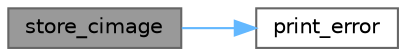 digraph "store_cimage"
{
 // LATEX_PDF_SIZE
  bgcolor="transparent";
  edge [fontname=Helvetica,fontsize=10,labelfontname=Helvetica,labelfontsize=10];
  node [fontname=Helvetica,fontsize=10,shape=box,height=0.2,width=0.4];
  rankdir="LR";
  Node1 [id="Node000001",label="store_cimage",height=0.2,width=0.4,color="gray40", fillcolor="grey60", style="filled", fontcolor="black",tooltip="Store a compressed .astc image."];
  Node1 -> Node2 [id="edge1_Node000001_Node000002",color="steelblue1",style="solid",tooltip=" "];
  Node2 [id="Node000002",label="print_error",height=0.2,width=0.4,color="grey40", fillcolor="white", style="filled",URL="$astcenccli__internal_8h.html#a699ebbd5f0143120e8ccaa26ae386b56",tooltip="Print a string to stderr."];
}
